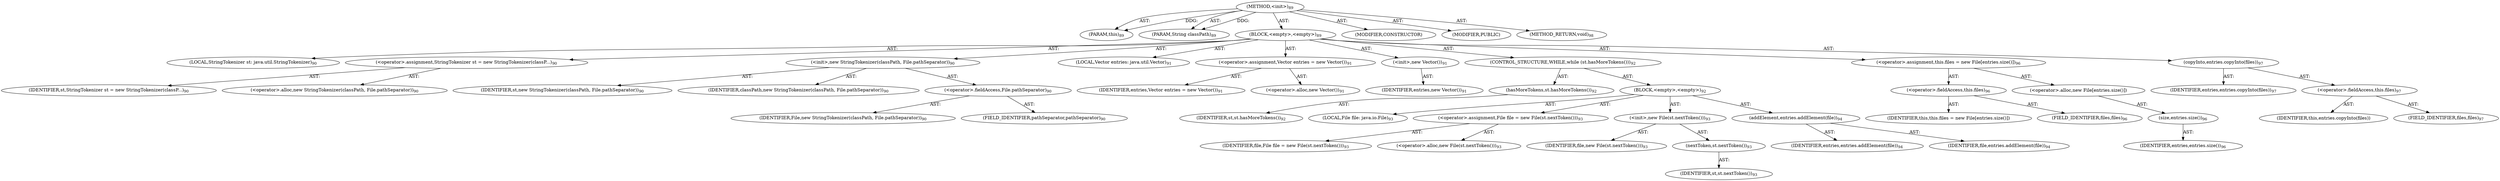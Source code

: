 digraph "&lt;init&gt;" {  
"111669149696" [label = <(METHOD,&lt;init&gt;)<SUB>89</SUB>> ]
"115964116998" [label = <(PARAM,this)<SUB>89</SUB>> ]
"115964116999" [label = <(PARAM,String classPath)<SUB>89</SUB>> ]
"25769803776" [label = <(BLOCK,&lt;empty&gt;,&lt;empty&gt;)<SUB>89</SUB>> ]
"94489280512" [label = <(LOCAL,StringTokenizer st: java.util.StringTokenizer)<SUB>90</SUB>> ]
"30064771073" [label = <(&lt;operator&gt;.assignment,StringTokenizer st = new StringTokenizer(classP...)<SUB>90</SUB>> ]
"68719476742" [label = <(IDENTIFIER,st,StringTokenizer st = new StringTokenizer(classP...)<SUB>90</SUB>> ]
"30064771074" [label = <(&lt;operator&gt;.alloc,new StringTokenizer(classPath, File.pathSeparator))<SUB>90</SUB>> ]
"30064771075" [label = <(&lt;init&gt;,new StringTokenizer(classPath, File.pathSeparator))<SUB>90</SUB>> ]
"68719476743" [label = <(IDENTIFIER,st,new StringTokenizer(classPath, File.pathSeparator))<SUB>90</SUB>> ]
"68719476744" [label = <(IDENTIFIER,classPath,new StringTokenizer(classPath, File.pathSeparator))<SUB>90</SUB>> ]
"30064771076" [label = <(&lt;operator&gt;.fieldAccess,File.pathSeparator)<SUB>90</SUB>> ]
"68719476745" [label = <(IDENTIFIER,File,new StringTokenizer(classPath, File.pathSeparator))<SUB>90</SUB>> ]
"55834574848" [label = <(FIELD_IDENTIFIER,pathSeparator,pathSeparator)<SUB>90</SUB>> ]
"94489280513" [label = <(LOCAL,Vector entries: java.util.Vector)<SUB>91</SUB>> ]
"30064771077" [label = <(&lt;operator&gt;.assignment,Vector entries = new Vector())<SUB>91</SUB>> ]
"68719476746" [label = <(IDENTIFIER,entries,Vector entries = new Vector())<SUB>91</SUB>> ]
"30064771078" [label = <(&lt;operator&gt;.alloc,new Vector())<SUB>91</SUB>> ]
"30064771079" [label = <(&lt;init&gt;,new Vector())<SUB>91</SUB>> ]
"68719476747" [label = <(IDENTIFIER,entries,new Vector())<SUB>91</SUB>> ]
"47244640256" [label = <(CONTROL_STRUCTURE,WHILE,while (st.hasMoreTokens()))<SUB>92</SUB>> ]
"30064771080" [label = <(hasMoreTokens,st.hasMoreTokens())<SUB>92</SUB>> ]
"68719476748" [label = <(IDENTIFIER,st,st.hasMoreTokens())<SUB>92</SUB>> ]
"25769803777" [label = <(BLOCK,&lt;empty&gt;,&lt;empty&gt;)<SUB>92</SUB>> ]
"94489280514" [label = <(LOCAL,File file: java.io.File)<SUB>93</SUB>> ]
"30064771081" [label = <(&lt;operator&gt;.assignment,File file = new File(st.nextToken()))<SUB>93</SUB>> ]
"68719476749" [label = <(IDENTIFIER,file,File file = new File(st.nextToken()))<SUB>93</SUB>> ]
"30064771082" [label = <(&lt;operator&gt;.alloc,new File(st.nextToken()))<SUB>93</SUB>> ]
"30064771083" [label = <(&lt;init&gt;,new File(st.nextToken()))<SUB>93</SUB>> ]
"68719476750" [label = <(IDENTIFIER,file,new File(st.nextToken()))<SUB>93</SUB>> ]
"30064771084" [label = <(nextToken,st.nextToken())<SUB>93</SUB>> ]
"68719476751" [label = <(IDENTIFIER,st,st.nextToken())<SUB>93</SUB>> ]
"30064771085" [label = <(addElement,entries.addElement(file))<SUB>94</SUB>> ]
"68719476752" [label = <(IDENTIFIER,entries,entries.addElement(file))<SUB>94</SUB>> ]
"68719476753" [label = <(IDENTIFIER,file,entries.addElement(file))<SUB>94</SUB>> ]
"30064771086" [label = <(&lt;operator&gt;.assignment,this.files = new File[entries.size()])<SUB>96</SUB>> ]
"30064771087" [label = <(&lt;operator&gt;.fieldAccess,this.files)<SUB>96</SUB>> ]
"68719476754" [label = <(IDENTIFIER,this,this.files = new File[entries.size()])> ]
"55834574849" [label = <(FIELD_IDENTIFIER,files,files)<SUB>96</SUB>> ]
"30064771088" [label = <(&lt;operator&gt;.alloc,new File[entries.size()])> ]
"30064771089" [label = <(size,entries.size())<SUB>96</SUB>> ]
"68719476755" [label = <(IDENTIFIER,entries,entries.size())<SUB>96</SUB>> ]
"30064771090" [label = <(copyInto,entries.copyInto(files))<SUB>97</SUB>> ]
"68719476756" [label = <(IDENTIFIER,entries,entries.copyInto(files))<SUB>97</SUB>> ]
"30064771091" [label = <(&lt;operator&gt;.fieldAccess,this.files)<SUB>97</SUB>> ]
"68719476757" [label = <(IDENTIFIER,this,entries.copyInto(files))> ]
"55834574850" [label = <(FIELD_IDENTIFIER,files,files)<SUB>97</SUB>> ]
"133143986179" [label = <(MODIFIER,CONSTRUCTOR)> ]
"133143986180" [label = <(MODIFIER,PUBLIC)> ]
"128849018880" [label = <(METHOD_RETURN,void)<SUB>98</SUB>> ]
  "111669149696" -> "115964116998"  [ label = "AST: "] 
  "111669149696" -> "115964116999"  [ label = "AST: "] 
  "111669149696" -> "25769803776"  [ label = "AST: "] 
  "111669149696" -> "133143986179"  [ label = "AST: "] 
  "111669149696" -> "133143986180"  [ label = "AST: "] 
  "111669149696" -> "128849018880"  [ label = "AST: "] 
  "25769803776" -> "94489280512"  [ label = "AST: "] 
  "25769803776" -> "30064771073"  [ label = "AST: "] 
  "25769803776" -> "30064771075"  [ label = "AST: "] 
  "25769803776" -> "94489280513"  [ label = "AST: "] 
  "25769803776" -> "30064771077"  [ label = "AST: "] 
  "25769803776" -> "30064771079"  [ label = "AST: "] 
  "25769803776" -> "47244640256"  [ label = "AST: "] 
  "25769803776" -> "30064771086"  [ label = "AST: "] 
  "25769803776" -> "30064771090"  [ label = "AST: "] 
  "30064771073" -> "68719476742"  [ label = "AST: "] 
  "30064771073" -> "30064771074"  [ label = "AST: "] 
  "30064771075" -> "68719476743"  [ label = "AST: "] 
  "30064771075" -> "68719476744"  [ label = "AST: "] 
  "30064771075" -> "30064771076"  [ label = "AST: "] 
  "30064771076" -> "68719476745"  [ label = "AST: "] 
  "30064771076" -> "55834574848"  [ label = "AST: "] 
  "30064771077" -> "68719476746"  [ label = "AST: "] 
  "30064771077" -> "30064771078"  [ label = "AST: "] 
  "30064771079" -> "68719476747"  [ label = "AST: "] 
  "47244640256" -> "30064771080"  [ label = "AST: "] 
  "47244640256" -> "25769803777"  [ label = "AST: "] 
  "30064771080" -> "68719476748"  [ label = "AST: "] 
  "25769803777" -> "94489280514"  [ label = "AST: "] 
  "25769803777" -> "30064771081"  [ label = "AST: "] 
  "25769803777" -> "30064771083"  [ label = "AST: "] 
  "25769803777" -> "30064771085"  [ label = "AST: "] 
  "30064771081" -> "68719476749"  [ label = "AST: "] 
  "30064771081" -> "30064771082"  [ label = "AST: "] 
  "30064771083" -> "68719476750"  [ label = "AST: "] 
  "30064771083" -> "30064771084"  [ label = "AST: "] 
  "30064771084" -> "68719476751"  [ label = "AST: "] 
  "30064771085" -> "68719476752"  [ label = "AST: "] 
  "30064771085" -> "68719476753"  [ label = "AST: "] 
  "30064771086" -> "30064771087"  [ label = "AST: "] 
  "30064771086" -> "30064771088"  [ label = "AST: "] 
  "30064771087" -> "68719476754"  [ label = "AST: "] 
  "30064771087" -> "55834574849"  [ label = "AST: "] 
  "30064771088" -> "30064771089"  [ label = "AST: "] 
  "30064771089" -> "68719476755"  [ label = "AST: "] 
  "30064771090" -> "68719476756"  [ label = "AST: "] 
  "30064771090" -> "30064771091"  [ label = "AST: "] 
  "30064771091" -> "68719476757"  [ label = "AST: "] 
  "30064771091" -> "55834574850"  [ label = "AST: "] 
  "111669149696" -> "115964116998"  [ label = "DDG: "] 
  "111669149696" -> "115964116999"  [ label = "DDG: "] 
}
